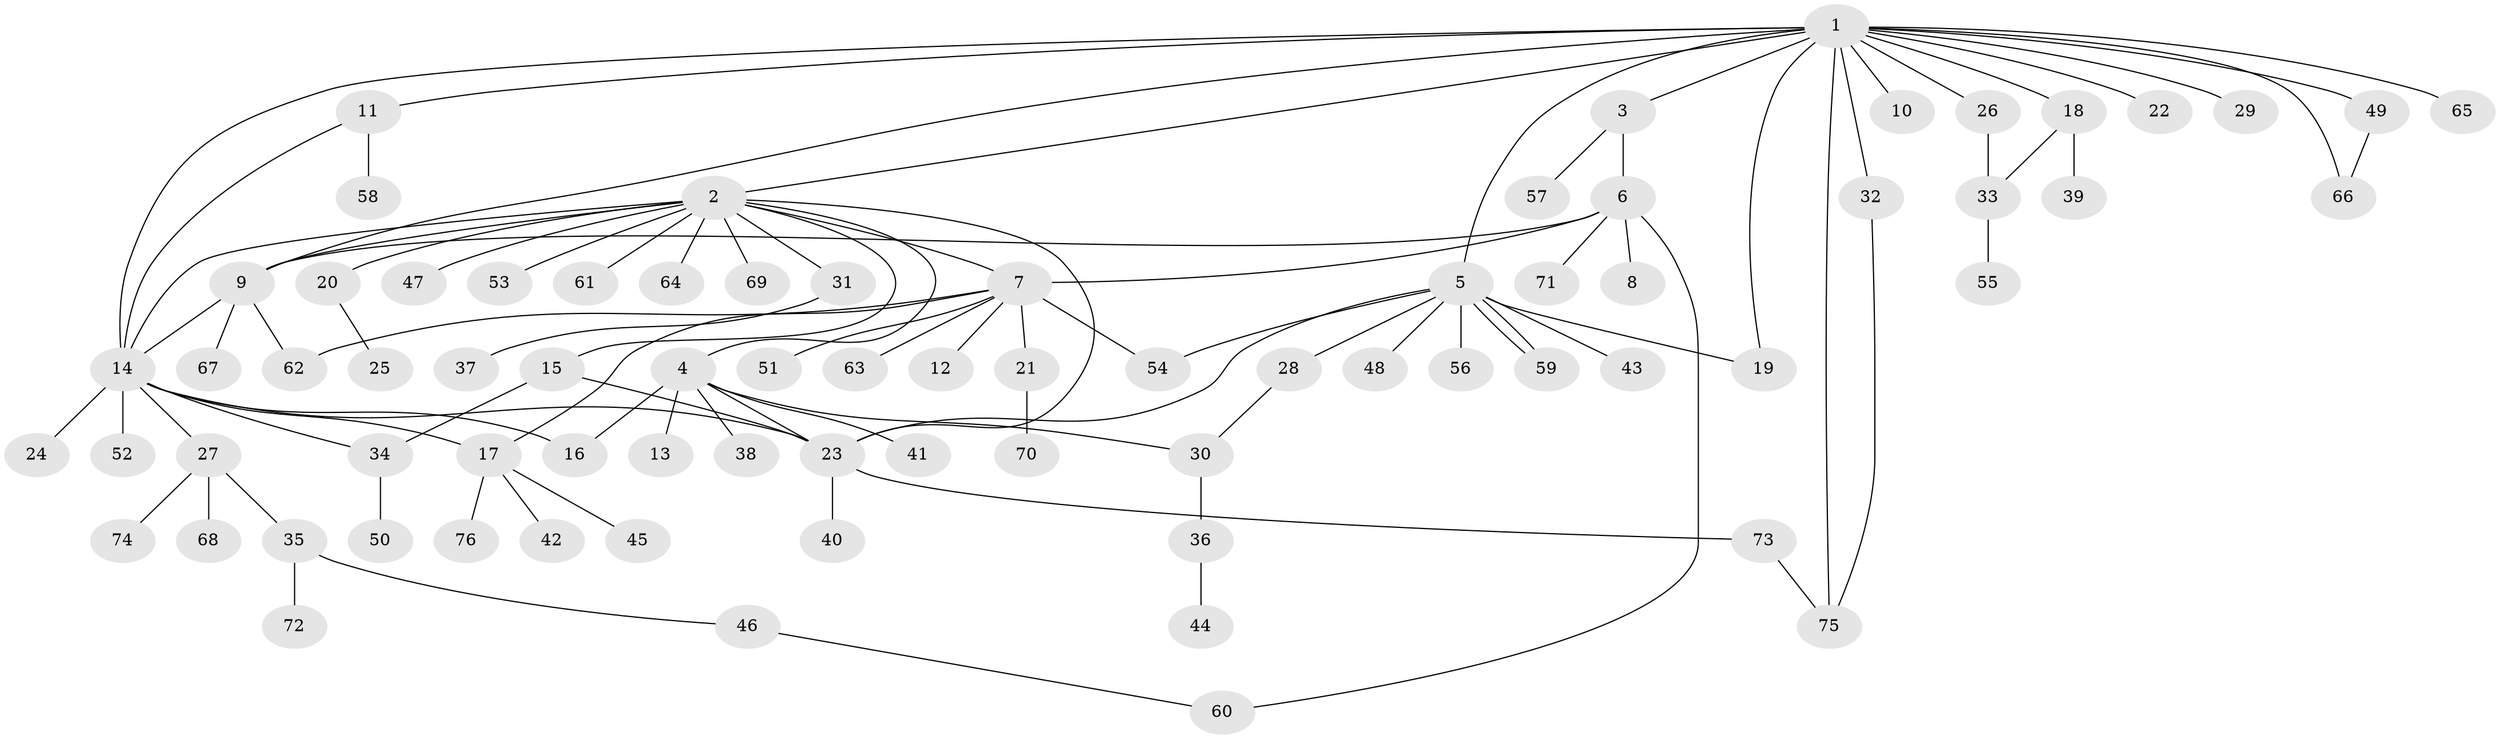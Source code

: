 // Generated by graph-tools (version 1.1) at 2025/35/03/09/25 02:35:17]
// undirected, 76 vertices, 98 edges
graph export_dot {
graph [start="1"]
  node [color=gray90,style=filled];
  1;
  2;
  3;
  4;
  5;
  6;
  7;
  8;
  9;
  10;
  11;
  12;
  13;
  14;
  15;
  16;
  17;
  18;
  19;
  20;
  21;
  22;
  23;
  24;
  25;
  26;
  27;
  28;
  29;
  30;
  31;
  32;
  33;
  34;
  35;
  36;
  37;
  38;
  39;
  40;
  41;
  42;
  43;
  44;
  45;
  46;
  47;
  48;
  49;
  50;
  51;
  52;
  53;
  54;
  55;
  56;
  57;
  58;
  59;
  60;
  61;
  62;
  63;
  64;
  65;
  66;
  67;
  68;
  69;
  70;
  71;
  72;
  73;
  74;
  75;
  76;
  1 -- 2;
  1 -- 3;
  1 -- 5;
  1 -- 9;
  1 -- 10;
  1 -- 11;
  1 -- 14;
  1 -- 18;
  1 -- 19;
  1 -- 22;
  1 -- 26;
  1 -- 29;
  1 -- 32;
  1 -- 49;
  1 -- 65;
  1 -- 66;
  1 -- 75;
  2 -- 4;
  2 -- 7;
  2 -- 9;
  2 -- 14;
  2 -- 15;
  2 -- 20;
  2 -- 23;
  2 -- 31;
  2 -- 47;
  2 -- 53;
  2 -- 61;
  2 -- 64;
  2 -- 69;
  3 -- 6;
  3 -- 57;
  4 -- 13;
  4 -- 16;
  4 -- 23;
  4 -- 30;
  4 -- 38;
  4 -- 41;
  5 -- 19;
  5 -- 23;
  5 -- 28;
  5 -- 43;
  5 -- 48;
  5 -- 54;
  5 -- 56;
  5 -- 59;
  5 -- 59;
  6 -- 7;
  6 -- 8;
  6 -- 9;
  6 -- 60;
  6 -- 71;
  7 -- 12;
  7 -- 17;
  7 -- 21;
  7 -- 51;
  7 -- 54;
  7 -- 62;
  7 -- 63;
  9 -- 14;
  9 -- 62;
  9 -- 67;
  11 -- 14;
  11 -- 58;
  14 -- 16;
  14 -- 17;
  14 -- 23;
  14 -- 24;
  14 -- 27;
  14 -- 34;
  14 -- 52;
  15 -- 23;
  15 -- 34;
  17 -- 42;
  17 -- 45;
  17 -- 76;
  18 -- 33;
  18 -- 39;
  20 -- 25;
  21 -- 70;
  23 -- 40;
  23 -- 73;
  26 -- 33;
  27 -- 35;
  27 -- 68;
  27 -- 74;
  28 -- 30;
  30 -- 36;
  31 -- 37;
  32 -- 75;
  33 -- 55;
  34 -- 50;
  35 -- 46;
  35 -- 72;
  36 -- 44;
  46 -- 60;
  49 -- 66;
  73 -- 75;
}
